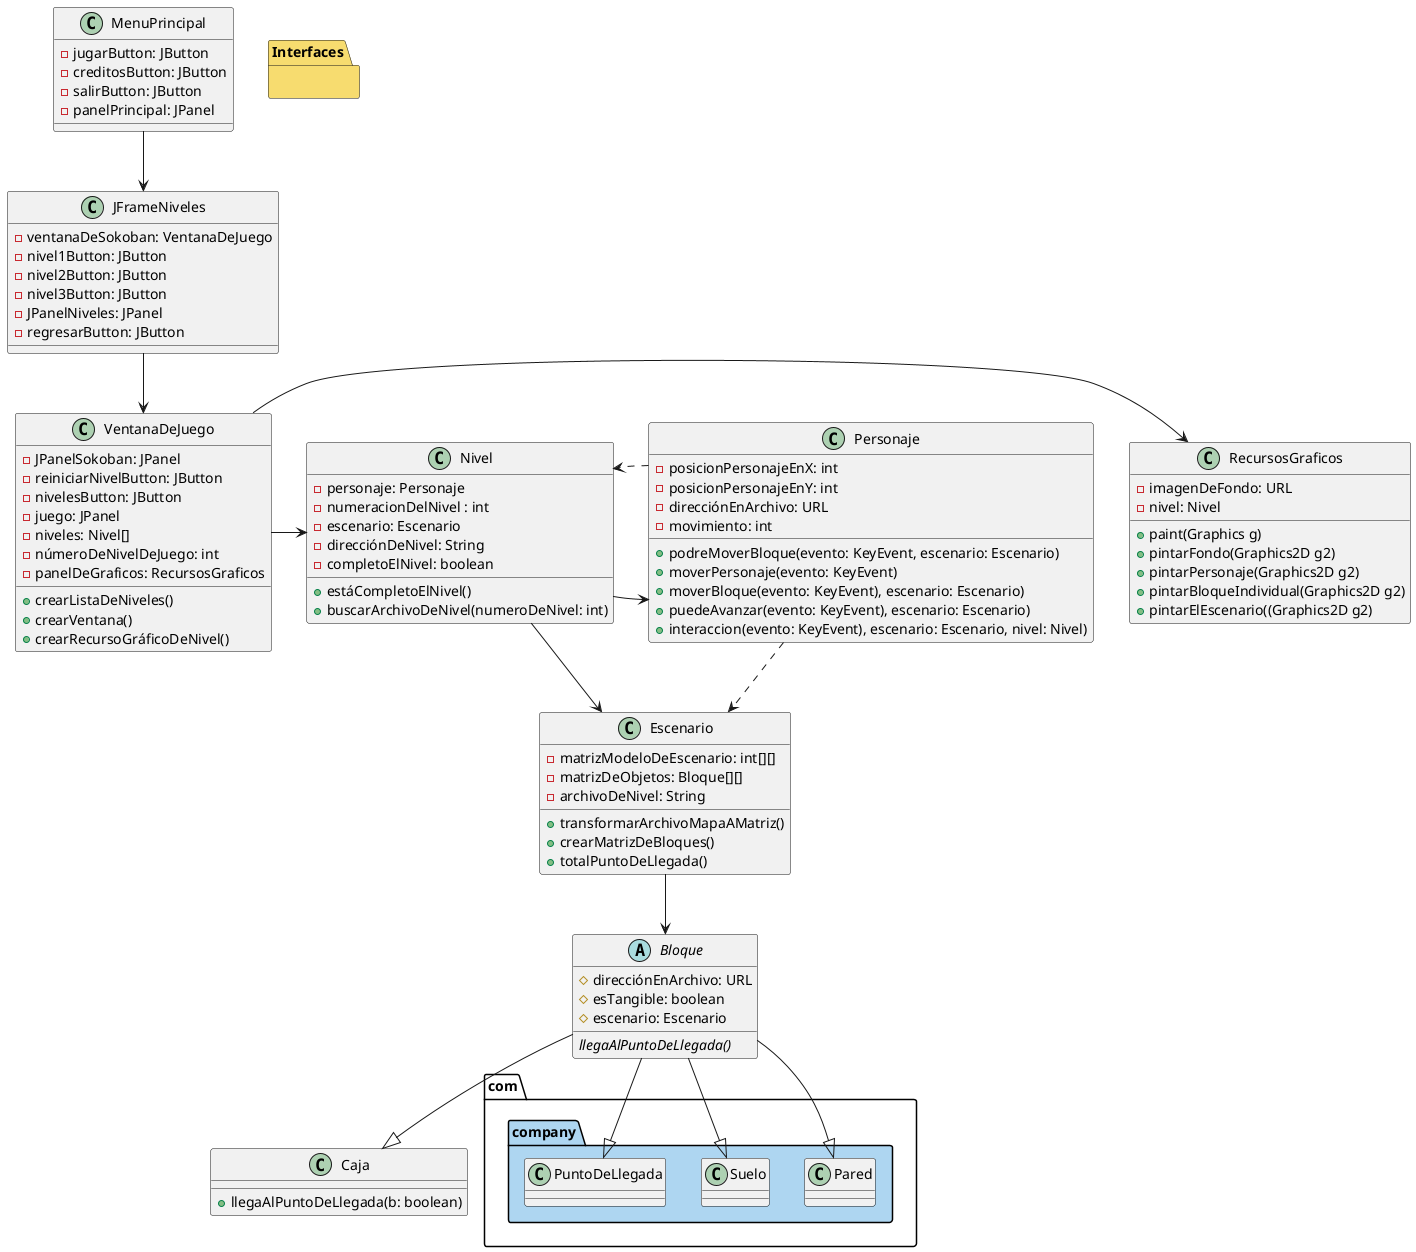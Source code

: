 @startuml
'https://plantuml.com/class-diagram



 class VentanaDeJuego {
        - JPanelSokoban: JPanel
        - reiniciarNivelButton: JButton
        - nivelesButton: JButton
        - juego: JPanel
        - niveles: Nivel[]
        - númeroDeNivelDeJuego: int
        - panelDeGraficos: RecursosGraficos
        + crearListaDeNiveles()
        + crearVentana()
        + crearRecursoGráficoDeNivel()
    }

 class Escenario {
        - matrizModeloDeEscenario: int[][]
        - matrizDeObjetos: Bloque[][]
        - archivoDeNivel: String
        + transformarArchivoMapaAMatriz()
        + crearMatrizDeBloques()
        + totalPuntoDeLlegada()
    }

 abstract class Bloque{
        # direcciónEnArchivo: URL
        # esTangible: boolean
        # escenario: Escenario
        {abstract} llegaAlPuntoDeLlegada()
    }

class Nivel {
    - personaje: Personaje
    - numeracionDelNivel : int
    - escenario: Escenario
    - direcciónDeNivel: String
    - completoElNivel: boolean
    + estáCompletoElNivel()
    + buscarArchivoDeNivel(numeroDeNivel: int)
}

class RecursosGraficos{
    - imagenDeFondo: URL
    - nivel: Nivel
    + paint(Graphics g)
    + pintarFondo(Graphics2D g2)
    + pintarPersonaje(Graphics2D g2)
    + pintarBloqueIndividual(Graphics2D g2)
    + pintarElEscenario((Graphics2D g2)
}

class Personaje {
    - posicionPersonajeEnX: int
    - posicionPersonajeEnY: int
    - direcciónEnArchivo: URL
    - movimiento: int
    + podreMoverBloque(evento: KeyEvent, escenario: Escenario)
    + moverPersonaje(evento: KeyEvent)
    + moverBloque(evento: KeyEvent), escenario: Escenario)
    + puedeAvanzar(evento: KeyEvent), escenario: Escenario)
    + interaccion(evento: KeyEvent), escenario: Escenario, nivel: Nivel)
}



class Caja {
    + llegaAlPuntoDeLlegada(b: boolean)
}

class MenuPrincipal{
    - jugarButton: JButton
    - creditosButton: JButton
    - salirButton: JButton
    - panelPrincipal: JPanel
}

class JFrameNiveles {
    - ventanaDeSokoban: VentanaDeJuego
    - nivel1Button: JButton
    - nivel2Button: JButton
    - nivel3Button: JButton
    - JPanelNiveles: JPanel
    - regresarButton: JButton
}

package "Interfaces"  #f7dc6f {
        MenuPrincipal --> JFrameNiveles
        JFrameNiveles --> VentanaDeJuego
}

package "com.company"  #aed6f1 {
        VentanaDeJuego -> RecursosGraficos
        VentanaDeJuego -> Nivel

        Nivel -> Personaje
        Nivel -> Escenario

        Personaje ..> Nivel
        Personaje ..> Escenario
        Escenario --> Bloque

        Caja <|-up- Bloque
        Pared <|-up- Bloque
        Suelo <|-up- Bloque
        PuntoDeLlegada <|-up- Bloque
}

@enduml